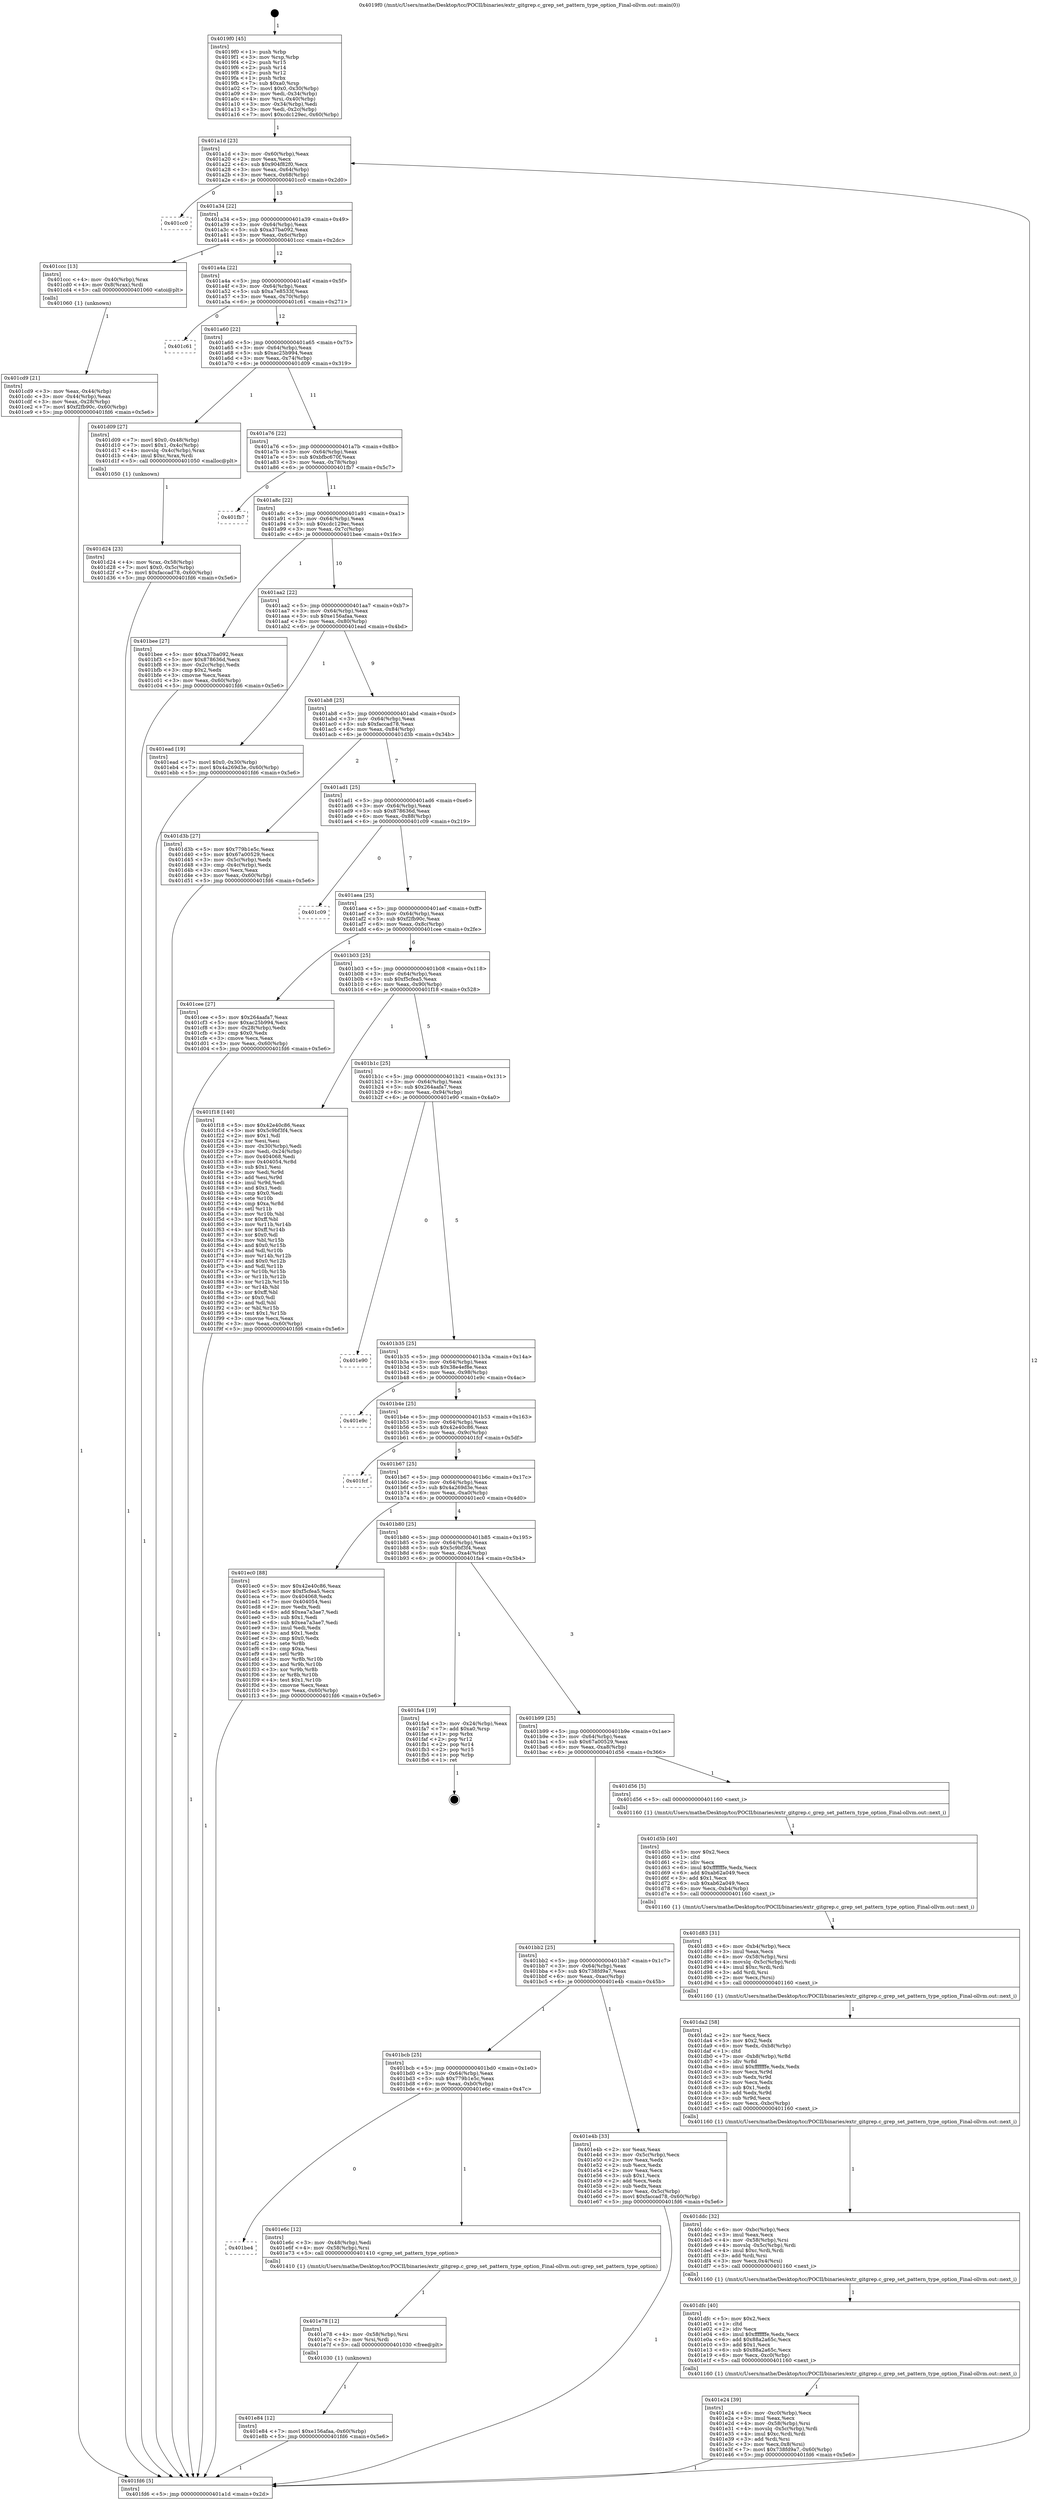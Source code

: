 digraph "0x4019f0" {
  label = "0x4019f0 (/mnt/c/Users/mathe/Desktop/tcc/POCII/binaries/extr_gitgrep.c_grep_set_pattern_type_option_Final-ollvm.out::main(0))"
  labelloc = "t"
  node[shape=record]

  Entry [label="",width=0.3,height=0.3,shape=circle,fillcolor=black,style=filled]
  "0x401a1d" [label="{
     0x401a1d [23]\l
     | [instrs]\l
     &nbsp;&nbsp;0x401a1d \<+3\>: mov -0x60(%rbp),%eax\l
     &nbsp;&nbsp;0x401a20 \<+2\>: mov %eax,%ecx\l
     &nbsp;&nbsp;0x401a22 \<+6\>: sub $0x904f82f0,%ecx\l
     &nbsp;&nbsp;0x401a28 \<+3\>: mov %eax,-0x64(%rbp)\l
     &nbsp;&nbsp;0x401a2b \<+3\>: mov %ecx,-0x68(%rbp)\l
     &nbsp;&nbsp;0x401a2e \<+6\>: je 0000000000401cc0 \<main+0x2d0\>\l
  }"]
  "0x401cc0" [label="{
     0x401cc0\l
  }", style=dashed]
  "0x401a34" [label="{
     0x401a34 [22]\l
     | [instrs]\l
     &nbsp;&nbsp;0x401a34 \<+5\>: jmp 0000000000401a39 \<main+0x49\>\l
     &nbsp;&nbsp;0x401a39 \<+3\>: mov -0x64(%rbp),%eax\l
     &nbsp;&nbsp;0x401a3c \<+5\>: sub $0xa37ba092,%eax\l
     &nbsp;&nbsp;0x401a41 \<+3\>: mov %eax,-0x6c(%rbp)\l
     &nbsp;&nbsp;0x401a44 \<+6\>: je 0000000000401ccc \<main+0x2dc\>\l
  }"]
  Exit [label="",width=0.3,height=0.3,shape=circle,fillcolor=black,style=filled,peripheries=2]
  "0x401ccc" [label="{
     0x401ccc [13]\l
     | [instrs]\l
     &nbsp;&nbsp;0x401ccc \<+4\>: mov -0x40(%rbp),%rax\l
     &nbsp;&nbsp;0x401cd0 \<+4\>: mov 0x8(%rax),%rdi\l
     &nbsp;&nbsp;0x401cd4 \<+5\>: call 0000000000401060 \<atoi@plt\>\l
     | [calls]\l
     &nbsp;&nbsp;0x401060 \{1\} (unknown)\l
  }"]
  "0x401a4a" [label="{
     0x401a4a [22]\l
     | [instrs]\l
     &nbsp;&nbsp;0x401a4a \<+5\>: jmp 0000000000401a4f \<main+0x5f\>\l
     &nbsp;&nbsp;0x401a4f \<+3\>: mov -0x64(%rbp),%eax\l
     &nbsp;&nbsp;0x401a52 \<+5\>: sub $0xa7e8533f,%eax\l
     &nbsp;&nbsp;0x401a57 \<+3\>: mov %eax,-0x70(%rbp)\l
     &nbsp;&nbsp;0x401a5a \<+6\>: je 0000000000401c61 \<main+0x271\>\l
  }"]
  "0x401e84" [label="{
     0x401e84 [12]\l
     | [instrs]\l
     &nbsp;&nbsp;0x401e84 \<+7\>: movl $0xe156afaa,-0x60(%rbp)\l
     &nbsp;&nbsp;0x401e8b \<+5\>: jmp 0000000000401fd6 \<main+0x5e6\>\l
  }"]
  "0x401c61" [label="{
     0x401c61\l
  }", style=dashed]
  "0x401a60" [label="{
     0x401a60 [22]\l
     | [instrs]\l
     &nbsp;&nbsp;0x401a60 \<+5\>: jmp 0000000000401a65 \<main+0x75\>\l
     &nbsp;&nbsp;0x401a65 \<+3\>: mov -0x64(%rbp),%eax\l
     &nbsp;&nbsp;0x401a68 \<+5\>: sub $0xac25b994,%eax\l
     &nbsp;&nbsp;0x401a6d \<+3\>: mov %eax,-0x74(%rbp)\l
     &nbsp;&nbsp;0x401a70 \<+6\>: je 0000000000401d09 \<main+0x319\>\l
  }"]
  "0x401e78" [label="{
     0x401e78 [12]\l
     | [instrs]\l
     &nbsp;&nbsp;0x401e78 \<+4\>: mov -0x58(%rbp),%rsi\l
     &nbsp;&nbsp;0x401e7c \<+3\>: mov %rsi,%rdi\l
     &nbsp;&nbsp;0x401e7f \<+5\>: call 0000000000401030 \<free@plt\>\l
     | [calls]\l
     &nbsp;&nbsp;0x401030 \{1\} (unknown)\l
  }"]
  "0x401d09" [label="{
     0x401d09 [27]\l
     | [instrs]\l
     &nbsp;&nbsp;0x401d09 \<+7\>: movl $0x0,-0x48(%rbp)\l
     &nbsp;&nbsp;0x401d10 \<+7\>: movl $0x1,-0x4c(%rbp)\l
     &nbsp;&nbsp;0x401d17 \<+4\>: movslq -0x4c(%rbp),%rax\l
     &nbsp;&nbsp;0x401d1b \<+4\>: imul $0xc,%rax,%rdi\l
     &nbsp;&nbsp;0x401d1f \<+5\>: call 0000000000401050 \<malloc@plt\>\l
     | [calls]\l
     &nbsp;&nbsp;0x401050 \{1\} (unknown)\l
  }"]
  "0x401a76" [label="{
     0x401a76 [22]\l
     | [instrs]\l
     &nbsp;&nbsp;0x401a76 \<+5\>: jmp 0000000000401a7b \<main+0x8b\>\l
     &nbsp;&nbsp;0x401a7b \<+3\>: mov -0x64(%rbp),%eax\l
     &nbsp;&nbsp;0x401a7e \<+5\>: sub $0xbfbc670f,%eax\l
     &nbsp;&nbsp;0x401a83 \<+3\>: mov %eax,-0x78(%rbp)\l
     &nbsp;&nbsp;0x401a86 \<+6\>: je 0000000000401fb7 \<main+0x5c7\>\l
  }"]
  "0x401be4" [label="{
     0x401be4\l
  }", style=dashed]
  "0x401fb7" [label="{
     0x401fb7\l
  }", style=dashed]
  "0x401a8c" [label="{
     0x401a8c [22]\l
     | [instrs]\l
     &nbsp;&nbsp;0x401a8c \<+5\>: jmp 0000000000401a91 \<main+0xa1\>\l
     &nbsp;&nbsp;0x401a91 \<+3\>: mov -0x64(%rbp),%eax\l
     &nbsp;&nbsp;0x401a94 \<+5\>: sub $0xcdc129ec,%eax\l
     &nbsp;&nbsp;0x401a99 \<+3\>: mov %eax,-0x7c(%rbp)\l
     &nbsp;&nbsp;0x401a9c \<+6\>: je 0000000000401bee \<main+0x1fe\>\l
  }"]
  "0x401e6c" [label="{
     0x401e6c [12]\l
     | [instrs]\l
     &nbsp;&nbsp;0x401e6c \<+3\>: mov -0x48(%rbp),%edi\l
     &nbsp;&nbsp;0x401e6f \<+4\>: mov -0x58(%rbp),%rsi\l
     &nbsp;&nbsp;0x401e73 \<+5\>: call 0000000000401410 \<grep_set_pattern_type_option\>\l
     | [calls]\l
     &nbsp;&nbsp;0x401410 \{1\} (/mnt/c/Users/mathe/Desktop/tcc/POCII/binaries/extr_gitgrep.c_grep_set_pattern_type_option_Final-ollvm.out::grep_set_pattern_type_option)\l
  }"]
  "0x401bee" [label="{
     0x401bee [27]\l
     | [instrs]\l
     &nbsp;&nbsp;0x401bee \<+5\>: mov $0xa37ba092,%eax\l
     &nbsp;&nbsp;0x401bf3 \<+5\>: mov $0x878636d,%ecx\l
     &nbsp;&nbsp;0x401bf8 \<+3\>: mov -0x2c(%rbp),%edx\l
     &nbsp;&nbsp;0x401bfb \<+3\>: cmp $0x2,%edx\l
     &nbsp;&nbsp;0x401bfe \<+3\>: cmovne %ecx,%eax\l
     &nbsp;&nbsp;0x401c01 \<+3\>: mov %eax,-0x60(%rbp)\l
     &nbsp;&nbsp;0x401c04 \<+5\>: jmp 0000000000401fd6 \<main+0x5e6\>\l
  }"]
  "0x401aa2" [label="{
     0x401aa2 [22]\l
     | [instrs]\l
     &nbsp;&nbsp;0x401aa2 \<+5\>: jmp 0000000000401aa7 \<main+0xb7\>\l
     &nbsp;&nbsp;0x401aa7 \<+3\>: mov -0x64(%rbp),%eax\l
     &nbsp;&nbsp;0x401aaa \<+5\>: sub $0xe156afaa,%eax\l
     &nbsp;&nbsp;0x401aaf \<+3\>: mov %eax,-0x80(%rbp)\l
     &nbsp;&nbsp;0x401ab2 \<+6\>: je 0000000000401ead \<main+0x4bd\>\l
  }"]
  "0x401fd6" [label="{
     0x401fd6 [5]\l
     | [instrs]\l
     &nbsp;&nbsp;0x401fd6 \<+5\>: jmp 0000000000401a1d \<main+0x2d\>\l
  }"]
  "0x4019f0" [label="{
     0x4019f0 [45]\l
     | [instrs]\l
     &nbsp;&nbsp;0x4019f0 \<+1\>: push %rbp\l
     &nbsp;&nbsp;0x4019f1 \<+3\>: mov %rsp,%rbp\l
     &nbsp;&nbsp;0x4019f4 \<+2\>: push %r15\l
     &nbsp;&nbsp;0x4019f6 \<+2\>: push %r14\l
     &nbsp;&nbsp;0x4019f8 \<+2\>: push %r12\l
     &nbsp;&nbsp;0x4019fa \<+1\>: push %rbx\l
     &nbsp;&nbsp;0x4019fb \<+7\>: sub $0xa0,%rsp\l
     &nbsp;&nbsp;0x401a02 \<+7\>: movl $0x0,-0x30(%rbp)\l
     &nbsp;&nbsp;0x401a09 \<+3\>: mov %edi,-0x34(%rbp)\l
     &nbsp;&nbsp;0x401a0c \<+4\>: mov %rsi,-0x40(%rbp)\l
     &nbsp;&nbsp;0x401a10 \<+3\>: mov -0x34(%rbp),%edi\l
     &nbsp;&nbsp;0x401a13 \<+3\>: mov %edi,-0x2c(%rbp)\l
     &nbsp;&nbsp;0x401a16 \<+7\>: movl $0xcdc129ec,-0x60(%rbp)\l
  }"]
  "0x401cd9" [label="{
     0x401cd9 [21]\l
     | [instrs]\l
     &nbsp;&nbsp;0x401cd9 \<+3\>: mov %eax,-0x44(%rbp)\l
     &nbsp;&nbsp;0x401cdc \<+3\>: mov -0x44(%rbp),%eax\l
     &nbsp;&nbsp;0x401cdf \<+3\>: mov %eax,-0x28(%rbp)\l
     &nbsp;&nbsp;0x401ce2 \<+7\>: movl $0xf2fb90c,-0x60(%rbp)\l
     &nbsp;&nbsp;0x401ce9 \<+5\>: jmp 0000000000401fd6 \<main+0x5e6\>\l
  }"]
  "0x401bcb" [label="{
     0x401bcb [25]\l
     | [instrs]\l
     &nbsp;&nbsp;0x401bcb \<+5\>: jmp 0000000000401bd0 \<main+0x1e0\>\l
     &nbsp;&nbsp;0x401bd0 \<+3\>: mov -0x64(%rbp),%eax\l
     &nbsp;&nbsp;0x401bd3 \<+5\>: sub $0x779b1e5c,%eax\l
     &nbsp;&nbsp;0x401bd8 \<+6\>: mov %eax,-0xb0(%rbp)\l
     &nbsp;&nbsp;0x401bde \<+6\>: je 0000000000401e6c \<main+0x47c\>\l
  }"]
  "0x401ead" [label="{
     0x401ead [19]\l
     | [instrs]\l
     &nbsp;&nbsp;0x401ead \<+7\>: movl $0x0,-0x30(%rbp)\l
     &nbsp;&nbsp;0x401eb4 \<+7\>: movl $0x4a269d3e,-0x60(%rbp)\l
     &nbsp;&nbsp;0x401ebb \<+5\>: jmp 0000000000401fd6 \<main+0x5e6\>\l
  }"]
  "0x401ab8" [label="{
     0x401ab8 [25]\l
     | [instrs]\l
     &nbsp;&nbsp;0x401ab8 \<+5\>: jmp 0000000000401abd \<main+0xcd\>\l
     &nbsp;&nbsp;0x401abd \<+3\>: mov -0x64(%rbp),%eax\l
     &nbsp;&nbsp;0x401ac0 \<+5\>: sub $0xfaccad78,%eax\l
     &nbsp;&nbsp;0x401ac5 \<+6\>: mov %eax,-0x84(%rbp)\l
     &nbsp;&nbsp;0x401acb \<+6\>: je 0000000000401d3b \<main+0x34b\>\l
  }"]
  "0x401e4b" [label="{
     0x401e4b [33]\l
     | [instrs]\l
     &nbsp;&nbsp;0x401e4b \<+2\>: xor %eax,%eax\l
     &nbsp;&nbsp;0x401e4d \<+3\>: mov -0x5c(%rbp),%ecx\l
     &nbsp;&nbsp;0x401e50 \<+2\>: mov %eax,%edx\l
     &nbsp;&nbsp;0x401e52 \<+2\>: sub %ecx,%edx\l
     &nbsp;&nbsp;0x401e54 \<+2\>: mov %eax,%ecx\l
     &nbsp;&nbsp;0x401e56 \<+3\>: sub $0x1,%ecx\l
     &nbsp;&nbsp;0x401e59 \<+2\>: add %ecx,%edx\l
     &nbsp;&nbsp;0x401e5b \<+2\>: sub %edx,%eax\l
     &nbsp;&nbsp;0x401e5d \<+3\>: mov %eax,-0x5c(%rbp)\l
     &nbsp;&nbsp;0x401e60 \<+7\>: movl $0xfaccad78,-0x60(%rbp)\l
     &nbsp;&nbsp;0x401e67 \<+5\>: jmp 0000000000401fd6 \<main+0x5e6\>\l
  }"]
  "0x401d3b" [label="{
     0x401d3b [27]\l
     | [instrs]\l
     &nbsp;&nbsp;0x401d3b \<+5\>: mov $0x779b1e5c,%eax\l
     &nbsp;&nbsp;0x401d40 \<+5\>: mov $0x67a00529,%ecx\l
     &nbsp;&nbsp;0x401d45 \<+3\>: mov -0x5c(%rbp),%edx\l
     &nbsp;&nbsp;0x401d48 \<+3\>: cmp -0x4c(%rbp),%edx\l
     &nbsp;&nbsp;0x401d4b \<+3\>: cmovl %ecx,%eax\l
     &nbsp;&nbsp;0x401d4e \<+3\>: mov %eax,-0x60(%rbp)\l
     &nbsp;&nbsp;0x401d51 \<+5\>: jmp 0000000000401fd6 \<main+0x5e6\>\l
  }"]
  "0x401ad1" [label="{
     0x401ad1 [25]\l
     | [instrs]\l
     &nbsp;&nbsp;0x401ad1 \<+5\>: jmp 0000000000401ad6 \<main+0xe6\>\l
     &nbsp;&nbsp;0x401ad6 \<+3\>: mov -0x64(%rbp),%eax\l
     &nbsp;&nbsp;0x401ad9 \<+5\>: sub $0x878636d,%eax\l
     &nbsp;&nbsp;0x401ade \<+6\>: mov %eax,-0x88(%rbp)\l
     &nbsp;&nbsp;0x401ae4 \<+6\>: je 0000000000401c09 \<main+0x219\>\l
  }"]
  "0x401e24" [label="{
     0x401e24 [39]\l
     | [instrs]\l
     &nbsp;&nbsp;0x401e24 \<+6\>: mov -0xc0(%rbp),%ecx\l
     &nbsp;&nbsp;0x401e2a \<+3\>: imul %eax,%ecx\l
     &nbsp;&nbsp;0x401e2d \<+4\>: mov -0x58(%rbp),%rsi\l
     &nbsp;&nbsp;0x401e31 \<+4\>: movslq -0x5c(%rbp),%rdi\l
     &nbsp;&nbsp;0x401e35 \<+4\>: imul $0xc,%rdi,%rdi\l
     &nbsp;&nbsp;0x401e39 \<+3\>: add %rdi,%rsi\l
     &nbsp;&nbsp;0x401e3c \<+3\>: mov %ecx,0x8(%rsi)\l
     &nbsp;&nbsp;0x401e3f \<+7\>: movl $0x738fd9a7,-0x60(%rbp)\l
     &nbsp;&nbsp;0x401e46 \<+5\>: jmp 0000000000401fd6 \<main+0x5e6\>\l
  }"]
  "0x401c09" [label="{
     0x401c09\l
  }", style=dashed]
  "0x401aea" [label="{
     0x401aea [25]\l
     | [instrs]\l
     &nbsp;&nbsp;0x401aea \<+5\>: jmp 0000000000401aef \<main+0xff\>\l
     &nbsp;&nbsp;0x401aef \<+3\>: mov -0x64(%rbp),%eax\l
     &nbsp;&nbsp;0x401af2 \<+5\>: sub $0xf2fb90c,%eax\l
     &nbsp;&nbsp;0x401af7 \<+6\>: mov %eax,-0x8c(%rbp)\l
     &nbsp;&nbsp;0x401afd \<+6\>: je 0000000000401cee \<main+0x2fe\>\l
  }"]
  "0x401dfc" [label="{
     0x401dfc [40]\l
     | [instrs]\l
     &nbsp;&nbsp;0x401dfc \<+5\>: mov $0x2,%ecx\l
     &nbsp;&nbsp;0x401e01 \<+1\>: cltd\l
     &nbsp;&nbsp;0x401e02 \<+2\>: idiv %ecx\l
     &nbsp;&nbsp;0x401e04 \<+6\>: imul $0xfffffffe,%edx,%ecx\l
     &nbsp;&nbsp;0x401e0a \<+6\>: add $0x88a2a65c,%ecx\l
     &nbsp;&nbsp;0x401e10 \<+3\>: add $0x1,%ecx\l
     &nbsp;&nbsp;0x401e13 \<+6\>: sub $0x88a2a65c,%ecx\l
     &nbsp;&nbsp;0x401e19 \<+6\>: mov %ecx,-0xc0(%rbp)\l
     &nbsp;&nbsp;0x401e1f \<+5\>: call 0000000000401160 \<next_i\>\l
     | [calls]\l
     &nbsp;&nbsp;0x401160 \{1\} (/mnt/c/Users/mathe/Desktop/tcc/POCII/binaries/extr_gitgrep.c_grep_set_pattern_type_option_Final-ollvm.out::next_i)\l
  }"]
  "0x401cee" [label="{
     0x401cee [27]\l
     | [instrs]\l
     &nbsp;&nbsp;0x401cee \<+5\>: mov $0x264aafa7,%eax\l
     &nbsp;&nbsp;0x401cf3 \<+5\>: mov $0xac25b994,%ecx\l
     &nbsp;&nbsp;0x401cf8 \<+3\>: mov -0x28(%rbp),%edx\l
     &nbsp;&nbsp;0x401cfb \<+3\>: cmp $0x0,%edx\l
     &nbsp;&nbsp;0x401cfe \<+3\>: cmove %ecx,%eax\l
     &nbsp;&nbsp;0x401d01 \<+3\>: mov %eax,-0x60(%rbp)\l
     &nbsp;&nbsp;0x401d04 \<+5\>: jmp 0000000000401fd6 \<main+0x5e6\>\l
  }"]
  "0x401b03" [label="{
     0x401b03 [25]\l
     | [instrs]\l
     &nbsp;&nbsp;0x401b03 \<+5\>: jmp 0000000000401b08 \<main+0x118\>\l
     &nbsp;&nbsp;0x401b08 \<+3\>: mov -0x64(%rbp),%eax\l
     &nbsp;&nbsp;0x401b0b \<+5\>: sub $0xf5cfea5,%eax\l
     &nbsp;&nbsp;0x401b10 \<+6\>: mov %eax,-0x90(%rbp)\l
     &nbsp;&nbsp;0x401b16 \<+6\>: je 0000000000401f18 \<main+0x528\>\l
  }"]
  "0x401d24" [label="{
     0x401d24 [23]\l
     | [instrs]\l
     &nbsp;&nbsp;0x401d24 \<+4\>: mov %rax,-0x58(%rbp)\l
     &nbsp;&nbsp;0x401d28 \<+7\>: movl $0x0,-0x5c(%rbp)\l
     &nbsp;&nbsp;0x401d2f \<+7\>: movl $0xfaccad78,-0x60(%rbp)\l
     &nbsp;&nbsp;0x401d36 \<+5\>: jmp 0000000000401fd6 \<main+0x5e6\>\l
  }"]
  "0x401ddc" [label="{
     0x401ddc [32]\l
     | [instrs]\l
     &nbsp;&nbsp;0x401ddc \<+6\>: mov -0xbc(%rbp),%ecx\l
     &nbsp;&nbsp;0x401de2 \<+3\>: imul %eax,%ecx\l
     &nbsp;&nbsp;0x401de5 \<+4\>: mov -0x58(%rbp),%rsi\l
     &nbsp;&nbsp;0x401de9 \<+4\>: movslq -0x5c(%rbp),%rdi\l
     &nbsp;&nbsp;0x401ded \<+4\>: imul $0xc,%rdi,%rdi\l
     &nbsp;&nbsp;0x401df1 \<+3\>: add %rdi,%rsi\l
     &nbsp;&nbsp;0x401df4 \<+3\>: mov %ecx,0x4(%rsi)\l
     &nbsp;&nbsp;0x401df7 \<+5\>: call 0000000000401160 \<next_i\>\l
     | [calls]\l
     &nbsp;&nbsp;0x401160 \{1\} (/mnt/c/Users/mathe/Desktop/tcc/POCII/binaries/extr_gitgrep.c_grep_set_pattern_type_option_Final-ollvm.out::next_i)\l
  }"]
  "0x401f18" [label="{
     0x401f18 [140]\l
     | [instrs]\l
     &nbsp;&nbsp;0x401f18 \<+5\>: mov $0x42e40c86,%eax\l
     &nbsp;&nbsp;0x401f1d \<+5\>: mov $0x5c9bf3f4,%ecx\l
     &nbsp;&nbsp;0x401f22 \<+2\>: mov $0x1,%dl\l
     &nbsp;&nbsp;0x401f24 \<+2\>: xor %esi,%esi\l
     &nbsp;&nbsp;0x401f26 \<+3\>: mov -0x30(%rbp),%edi\l
     &nbsp;&nbsp;0x401f29 \<+3\>: mov %edi,-0x24(%rbp)\l
     &nbsp;&nbsp;0x401f2c \<+7\>: mov 0x404068,%edi\l
     &nbsp;&nbsp;0x401f33 \<+8\>: mov 0x404054,%r8d\l
     &nbsp;&nbsp;0x401f3b \<+3\>: sub $0x1,%esi\l
     &nbsp;&nbsp;0x401f3e \<+3\>: mov %edi,%r9d\l
     &nbsp;&nbsp;0x401f41 \<+3\>: add %esi,%r9d\l
     &nbsp;&nbsp;0x401f44 \<+4\>: imul %r9d,%edi\l
     &nbsp;&nbsp;0x401f48 \<+3\>: and $0x1,%edi\l
     &nbsp;&nbsp;0x401f4b \<+3\>: cmp $0x0,%edi\l
     &nbsp;&nbsp;0x401f4e \<+4\>: sete %r10b\l
     &nbsp;&nbsp;0x401f52 \<+4\>: cmp $0xa,%r8d\l
     &nbsp;&nbsp;0x401f56 \<+4\>: setl %r11b\l
     &nbsp;&nbsp;0x401f5a \<+3\>: mov %r10b,%bl\l
     &nbsp;&nbsp;0x401f5d \<+3\>: xor $0xff,%bl\l
     &nbsp;&nbsp;0x401f60 \<+3\>: mov %r11b,%r14b\l
     &nbsp;&nbsp;0x401f63 \<+4\>: xor $0xff,%r14b\l
     &nbsp;&nbsp;0x401f67 \<+3\>: xor $0x0,%dl\l
     &nbsp;&nbsp;0x401f6a \<+3\>: mov %bl,%r15b\l
     &nbsp;&nbsp;0x401f6d \<+4\>: and $0x0,%r15b\l
     &nbsp;&nbsp;0x401f71 \<+3\>: and %dl,%r10b\l
     &nbsp;&nbsp;0x401f74 \<+3\>: mov %r14b,%r12b\l
     &nbsp;&nbsp;0x401f77 \<+4\>: and $0x0,%r12b\l
     &nbsp;&nbsp;0x401f7b \<+3\>: and %dl,%r11b\l
     &nbsp;&nbsp;0x401f7e \<+3\>: or %r10b,%r15b\l
     &nbsp;&nbsp;0x401f81 \<+3\>: or %r11b,%r12b\l
     &nbsp;&nbsp;0x401f84 \<+3\>: xor %r12b,%r15b\l
     &nbsp;&nbsp;0x401f87 \<+3\>: or %r14b,%bl\l
     &nbsp;&nbsp;0x401f8a \<+3\>: xor $0xff,%bl\l
     &nbsp;&nbsp;0x401f8d \<+3\>: or $0x0,%dl\l
     &nbsp;&nbsp;0x401f90 \<+2\>: and %dl,%bl\l
     &nbsp;&nbsp;0x401f92 \<+3\>: or %bl,%r15b\l
     &nbsp;&nbsp;0x401f95 \<+4\>: test $0x1,%r15b\l
     &nbsp;&nbsp;0x401f99 \<+3\>: cmovne %ecx,%eax\l
     &nbsp;&nbsp;0x401f9c \<+3\>: mov %eax,-0x60(%rbp)\l
     &nbsp;&nbsp;0x401f9f \<+5\>: jmp 0000000000401fd6 \<main+0x5e6\>\l
  }"]
  "0x401b1c" [label="{
     0x401b1c [25]\l
     | [instrs]\l
     &nbsp;&nbsp;0x401b1c \<+5\>: jmp 0000000000401b21 \<main+0x131\>\l
     &nbsp;&nbsp;0x401b21 \<+3\>: mov -0x64(%rbp),%eax\l
     &nbsp;&nbsp;0x401b24 \<+5\>: sub $0x264aafa7,%eax\l
     &nbsp;&nbsp;0x401b29 \<+6\>: mov %eax,-0x94(%rbp)\l
     &nbsp;&nbsp;0x401b2f \<+6\>: je 0000000000401e90 \<main+0x4a0\>\l
  }"]
  "0x401da2" [label="{
     0x401da2 [58]\l
     | [instrs]\l
     &nbsp;&nbsp;0x401da2 \<+2\>: xor %ecx,%ecx\l
     &nbsp;&nbsp;0x401da4 \<+5\>: mov $0x2,%edx\l
     &nbsp;&nbsp;0x401da9 \<+6\>: mov %edx,-0xb8(%rbp)\l
     &nbsp;&nbsp;0x401daf \<+1\>: cltd\l
     &nbsp;&nbsp;0x401db0 \<+7\>: mov -0xb8(%rbp),%r8d\l
     &nbsp;&nbsp;0x401db7 \<+3\>: idiv %r8d\l
     &nbsp;&nbsp;0x401dba \<+6\>: imul $0xfffffffe,%edx,%edx\l
     &nbsp;&nbsp;0x401dc0 \<+3\>: mov %ecx,%r9d\l
     &nbsp;&nbsp;0x401dc3 \<+3\>: sub %edx,%r9d\l
     &nbsp;&nbsp;0x401dc6 \<+2\>: mov %ecx,%edx\l
     &nbsp;&nbsp;0x401dc8 \<+3\>: sub $0x1,%edx\l
     &nbsp;&nbsp;0x401dcb \<+3\>: add %edx,%r9d\l
     &nbsp;&nbsp;0x401dce \<+3\>: sub %r9d,%ecx\l
     &nbsp;&nbsp;0x401dd1 \<+6\>: mov %ecx,-0xbc(%rbp)\l
     &nbsp;&nbsp;0x401dd7 \<+5\>: call 0000000000401160 \<next_i\>\l
     | [calls]\l
     &nbsp;&nbsp;0x401160 \{1\} (/mnt/c/Users/mathe/Desktop/tcc/POCII/binaries/extr_gitgrep.c_grep_set_pattern_type_option_Final-ollvm.out::next_i)\l
  }"]
  "0x401e90" [label="{
     0x401e90\l
  }", style=dashed]
  "0x401b35" [label="{
     0x401b35 [25]\l
     | [instrs]\l
     &nbsp;&nbsp;0x401b35 \<+5\>: jmp 0000000000401b3a \<main+0x14a\>\l
     &nbsp;&nbsp;0x401b3a \<+3\>: mov -0x64(%rbp),%eax\l
     &nbsp;&nbsp;0x401b3d \<+5\>: sub $0x38e4ef8e,%eax\l
     &nbsp;&nbsp;0x401b42 \<+6\>: mov %eax,-0x98(%rbp)\l
     &nbsp;&nbsp;0x401b48 \<+6\>: je 0000000000401e9c \<main+0x4ac\>\l
  }"]
  "0x401d83" [label="{
     0x401d83 [31]\l
     | [instrs]\l
     &nbsp;&nbsp;0x401d83 \<+6\>: mov -0xb4(%rbp),%ecx\l
     &nbsp;&nbsp;0x401d89 \<+3\>: imul %eax,%ecx\l
     &nbsp;&nbsp;0x401d8c \<+4\>: mov -0x58(%rbp),%rsi\l
     &nbsp;&nbsp;0x401d90 \<+4\>: movslq -0x5c(%rbp),%rdi\l
     &nbsp;&nbsp;0x401d94 \<+4\>: imul $0xc,%rdi,%rdi\l
     &nbsp;&nbsp;0x401d98 \<+3\>: add %rdi,%rsi\l
     &nbsp;&nbsp;0x401d9b \<+2\>: mov %ecx,(%rsi)\l
     &nbsp;&nbsp;0x401d9d \<+5\>: call 0000000000401160 \<next_i\>\l
     | [calls]\l
     &nbsp;&nbsp;0x401160 \{1\} (/mnt/c/Users/mathe/Desktop/tcc/POCII/binaries/extr_gitgrep.c_grep_set_pattern_type_option_Final-ollvm.out::next_i)\l
  }"]
  "0x401e9c" [label="{
     0x401e9c\l
  }", style=dashed]
  "0x401b4e" [label="{
     0x401b4e [25]\l
     | [instrs]\l
     &nbsp;&nbsp;0x401b4e \<+5\>: jmp 0000000000401b53 \<main+0x163\>\l
     &nbsp;&nbsp;0x401b53 \<+3\>: mov -0x64(%rbp),%eax\l
     &nbsp;&nbsp;0x401b56 \<+5\>: sub $0x42e40c86,%eax\l
     &nbsp;&nbsp;0x401b5b \<+6\>: mov %eax,-0x9c(%rbp)\l
     &nbsp;&nbsp;0x401b61 \<+6\>: je 0000000000401fcf \<main+0x5df\>\l
  }"]
  "0x401d5b" [label="{
     0x401d5b [40]\l
     | [instrs]\l
     &nbsp;&nbsp;0x401d5b \<+5\>: mov $0x2,%ecx\l
     &nbsp;&nbsp;0x401d60 \<+1\>: cltd\l
     &nbsp;&nbsp;0x401d61 \<+2\>: idiv %ecx\l
     &nbsp;&nbsp;0x401d63 \<+6\>: imul $0xfffffffe,%edx,%ecx\l
     &nbsp;&nbsp;0x401d69 \<+6\>: add $0xab62a049,%ecx\l
     &nbsp;&nbsp;0x401d6f \<+3\>: add $0x1,%ecx\l
     &nbsp;&nbsp;0x401d72 \<+6\>: sub $0xab62a049,%ecx\l
     &nbsp;&nbsp;0x401d78 \<+6\>: mov %ecx,-0xb4(%rbp)\l
     &nbsp;&nbsp;0x401d7e \<+5\>: call 0000000000401160 \<next_i\>\l
     | [calls]\l
     &nbsp;&nbsp;0x401160 \{1\} (/mnt/c/Users/mathe/Desktop/tcc/POCII/binaries/extr_gitgrep.c_grep_set_pattern_type_option_Final-ollvm.out::next_i)\l
  }"]
  "0x401fcf" [label="{
     0x401fcf\l
  }", style=dashed]
  "0x401b67" [label="{
     0x401b67 [25]\l
     | [instrs]\l
     &nbsp;&nbsp;0x401b67 \<+5\>: jmp 0000000000401b6c \<main+0x17c\>\l
     &nbsp;&nbsp;0x401b6c \<+3\>: mov -0x64(%rbp),%eax\l
     &nbsp;&nbsp;0x401b6f \<+5\>: sub $0x4a269d3e,%eax\l
     &nbsp;&nbsp;0x401b74 \<+6\>: mov %eax,-0xa0(%rbp)\l
     &nbsp;&nbsp;0x401b7a \<+6\>: je 0000000000401ec0 \<main+0x4d0\>\l
  }"]
  "0x401bb2" [label="{
     0x401bb2 [25]\l
     | [instrs]\l
     &nbsp;&nbsp;0x401bb2 \<+5\>: jmp 0000000000401bb7 \<main+0x1c7\>\l
     &nbsp;&nbsp;0x401bb7 \<+3\>: mov -0x64(%rbp),%eax\l
     &nbsp;&nbsp;0x401bba \<+5\>: sub $0x738fd9a7,%eax\l
     &nbsp;&nbsp;0x401bbf \<+6\>: mov %eax,-0xac(%rbp)\l
     &nbsp;&nbsp;0x401bc5 \<+6\>: je 0000000000401e4b \<main+0x45b\>\l
  }"]
  "0x401ec0" [label="{
     0x401ec0 [88]\l
     | [instrs]\l
     &nbsp;&nbsp;0x401ec0 \<+5\>: mov $0x42e40c86,%eax\l
     &nbsp;&nbsp;0x401ec5 \<+5\>: mov $0xf5cfea5,%ecx\l
     &nbsp;&nbsp;0x401eca \<+7\>: mov 0x404068,%edx\l
     &nbsp;&nbsp;0x401ed1 \<+7\>: mov 0x404054,%esi\l
     &nbsp;&nbsp;0x401ed8 \<+2\>: mov %edx,%edi\l
     &nbsp;&nbsp;0x401eda \<+6\>: add $0xea7a3ae7,%edi\l
     &nbsp;&nbsp;0x401ee0 \<+3\>: sub $0x1,%edi\l
     &nbsp;&nbsp;0x401ee3 \<+6\>: sub $0xea7a3ae7,%edi\l
     &nbsp;&nbsp;0x401ee9 \<+3\>: imul %edi,%edx\l
     &nbsp;&nbsp;0x401eec \<+3\>: and $0x1,%edx\l
     &nbsp;&nbsp;0x401eef \<+3\>: cmp $0x0,%edx\l
     &nbsp;&nbsp;0x401ef2 \<+4\>: sete %r8b\l
     &nbsp;&nbsp;0x401ef6 \<+3\>: cmp $0xa,%esi\l
     &nbsp;&nbsp;0x401ef9 \<+4\>: setl %r9b\l
     &nbsp;&nbsp;0x401efd \<+3\>: mov %r8b,%r10b\l
     &nbsp;&nbsp;0x401f00 \<+3\>: and %r9b,%r10b\l
     &nbsp;&nbsp;0x401f03 \<+3\>: xor %r9b,%r8b\l
     &nbsp;&nbsp;0x401f06 \<+3\>: or %r8b,%r10b\l
     &nbsp;&nbsp;0x401f09 \<+4\>: test $0x1,%r10b\l
     &nbsp;&nbsp;0x401f0d \<+3\>: cmovne %ecx,%eax\l
     &nbsp;&nbsp;0x401f10 \<+3\>: mov %eax,-0x60(%rbp)\l
     &nbsp;&nbsp;0x401f13 \<+5\>: jmp 0000000000401fd6 \<main+0x5e6\>\l
  }"]
  "0x401b80" [label="{
     0x401b80 [25]\l
     | [instrs]\l
     &nbsp;&nbsp;0x401b80 \<+5\>: jmp 0000000000401b85 \<main+0x195\>\l
     &nbsp;&nbsp;0x401b85 \<+3\>: mov -0x64(%rbp),%eax\l
     &nbsp;&nbsp;0x401b88 \<+5\>: sub $0x5c9bf3f4,%eax\l
     &nbsp;&nbsp;0x401b8d \<+6\>: mov %eax,-0xa4(%rbp)\l
     &nbsp;&nbsp;0x401b93 \<+6\>: je 0000000000401fa4 \<main+0x5b4\>\l
  }"]
  "0x401d56" [label="{
     0x401d56 [5]\l
     | [instrs]\l
     &nbsp;&nbsp;0x401d56 \<+5\>: call 0000000000401160 \<next_i\>\l
     | [calls]\l
     &nbsp;&nbsp;0x401160 \{1\} (/mnt/c/Users/mathe/Desktop/tcc/POCII/binaries/extr_gitgrep.c_grep_set_pattern_type_option_Final-ollvm.out::next_i)\l
  }"]
  "0x401fa4" [label="{
     0x401fa4 [19]\l
     | [instrs]\l
     &nbsp;&nbsp;0x401fa4 \<+3\>: mov -0x24(%rbp),%eax\l
     &nbsp;&nbsp;0x401fa7 \<+7\>: add $0xa0,%rsp\l
     &nbsp;&nbsp;0x401fae \<+1\>: pop %rbx\l
     &nbsp;&nbsp;0x401faf \<+2\>: pop %r12\l
     &nbsp;&nbsp;0x401fb1 \<+2\>: pop %r14\l
     &nbsp;&nbsp;0x401fb3 \<+2\>: pop %r15\l
     &nbsp;&nbsp;0x401fb5 \<+1\>: pop %rbp\l
     &nbsp;&nbsp;0x401fb6 \<+1\>: ret\l
  }"]
  "0x401b99" [label="{
     0x401b99 [25]\l
     | [instrs]\l
     &nbsp;&nbsp;0x401b99 \<+5\>: jmp 0000000000401b9e \<main+0x1ae\>\l
     &nbsp;&nbsp;0x401b9e \<+3\>: mov -0x64(%rbp),%eax\l
     &nbsp;&nbsp;0x401ba1 \<+5\>: sub $0x67a00529,%eax\l
     &nbsp;&nbsp;0x401ba6 \<+6\>: mov %eax,-0xa8(%rbp)\l
     &nbsp;&nbsp;0x401bac \<+6\>: je 0000000000401d56 \<main+0x366\>\l
  }"]
  Entry -> "0x4019f0" [label=" 1"]
  "0x401a1d" -> "0x401cc0" [label=" 0"]
  "0x401a1d" -> "0x401a34" [label=" 13"]
  "0x401fa4" -> Exit [label=" 1"]
  "0x401a34" -> "0x401ccc" [label=" 1"]
  "0x401a34" -> "0x401a4a" [label=" 12"]
  "0x401f18" -> "0x401fd6" [label=" 1"]
  "0x401a4a" -> "0x401c61" [label=" 0"]
  "0x401a4a" -> "0x401a60" [label=" 12"]
  "0x401ec0" -> "0x401fd6" [label=" 1"]
  "0x401a60" -> "0x401d09" [label=" 1"]
  "0x401a60" -> "0x401a76" [label=" 11"]
  "0x401ead" -> "0x401fd6" [label=" 1"]
  "0x401a76" -> "0x401fb7" [label=" 0"]
  "0x401a76" -> "0x401a8c" [label=" 11"]
  "0x401e84" -> "0x401fd6" [label=" 1"]
  "0x401a8c" -> "0x401bee" [label=" 1"]
  "0x401a8c" -> "0x401aa2" [label=" 10"]
  "0x401bee" -> "0x401fd6" [label=" 1"]
  "0x4019f0" -> "0x401a1d" [label=" 1"]
  "0x401fd6" -> "0x401a1d" [label=" 12"]
  "0x401ccc" -> "0x401cd9" [label=" 1"]
  "0x401cd9" -> "0x401fd6" [label=" 1"]
  "0x401e78" -> "0x401e84" [label=" 1"]
  "0x401aa2" -> "0x401ead" [label=" 1"]
  "0x401aa2" -> "0x401ab8" [label=" 9"]
  "0x401bcb" -> "0x401be4" [label=" 0"]
  "0x401ab8" -> "0x401d3b" [label=" 2"]
  "0x401ab8" -> "0x401ad1" [label=" 7"]
  "0x401bcb" -> "0x401e6c" [label=" 1"]
  "0x401ad1" -> "0x401c09" [label=" 0"]
  "0x401ad1" -> "0x401aea" [label=" 7"]
  "0x401e4b" -> "0x401fd6" [label=" 1"]
  "0x401aea" -> "0x401cee" [label=" 1"]
  "0x401aea" -> "0x401b03" [label=" 6"]
  "0x401cee" -> "0x401fd6" [label=" 1"]
  "0x401d09" -> "0x401d24" [label=" 1"]
  "0x401d24" -> "0x401fd6" [label=" 1"]
  "0x401d3b" -> "0x401fd6" [label=" 2"]
  "0x401bb2" -> "0x401bcb" [label=" 1"]
  "0x401b03" -> "0x401f18" [label=" 1"]
  "0x401b03" -> "0x401b1c" [label=" 5"]
  "0x401bb2" -> "0x401e4b" [label=" 1"]
  "0x401b1c" -> "0x401e90" [label=" 0"]
  "0x401b1c" -> "0x401b35" [label=" 5"]
  "0x401e6c" -> "0x401e78" [label=" 1"]
  "0x401b35" -> "0x401e9c" [label=" 0"]
  "0x401b35" -> "0x401b4e" [label=" 5"]
  "0x401e24" -> "0x401fd6" [label=" 1"]
  "0x401b4e" -> "0x401fcf" [label=" 0"]
  "0x401b4e" -> "0x401b67" [label=" 5"]
  "0x401dfc" -> "0x401e24" [label=" 1"]
  "0x401b67" -> "0x401ec0" [label=" 1"]
  "0x401b67" -> "0x401b80" [label=" 4"]
  "0x401ddc" -> "0x401dfc" [label=" 1"]
  "0x401b80" -> "0x401fa4" [label=" 1"]
  "0x401b80" -> "0x401b99" [label=" 3"]
  "0x401da2" -> "0x401ddc" [label=" 1"]
  "0x401b99" -> "0x401d56" [label=" 1"]
  "0x401b99" -> "0x401bb2" [label=" 2"]
  "0x401d56" -> "0x401d5b" [label=" 1"]
  "0x401d5b" -> "0x401d83" [label=" 1"]
  "0x401d83" -> "0x401da2" [label=" 1"]
}
